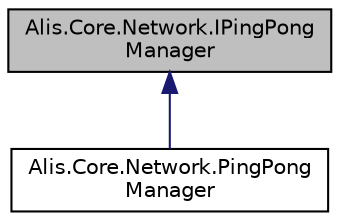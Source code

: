 digraph "Alis.Core.Network.IPingPongManager"
{
 // LATEX_PDF_SIZE
  edge [fontname="Helvetica",fontsize="10",labelfontname="Helvetica",labelfontsize="10"];
  node [fontname="Helvetica",fontsize="10",shape=record];
  Node1 [label="Alis.Core.Network.IPingPong\lManager",height=0.2,width=0.4,color="black", fillcolor="grey75", style="filled", fontcolor="black",tooltip="Ping Pong Manager used to facilitate ping pong WebSocket messages"];
  Node1 -> Node2 [dir="back",color="midnightblue",fontsize="10",style="solid",fontname="Helvetica"];
  Node2 [label="Alis.Core.Network.PingPong\lManager",height=0.2,width=0.4,color="black", fillcolor="white", style="filled",URL="$class_alis_1_1_core_1_1_network_1_1_ping_pong_manager.html",tooltip="Ping Pong Manager used to facilitate ping pong WebSocket messages"];
}
